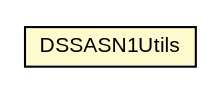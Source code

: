 #!/usr/local/bin/dot
#
# Class diagram 
# Generated by UMLGraph version R5_6-24-gf6e263 (http://www.umlgraph.org/)
#

digraph G {
	edge [fontname="arial",fontsize=10,labelfontname="arial",labelfontsize=10];
	node [fontname="arial",fontsize=10,shape=plaintext];
	nodesep=0.25;
	ranksep=0.5;
	// eu.europa.esig.dss.DSSASN1Utils
	c293795 [label=<<table title="eu.europa.esig.dss.DSSASN1Utils" border="0" cellborder="1" cellspacing="0" cellpadding="2" port="p" bgcolor="lemonChiffon" href="./DSSASN1Utils.html">
		<tr><td><table border="0" cellspacing="0" cellpadding="1">
<tr><td align="center" balign="center"> DSSASN1Utils </td></tr>
		</table></td></tr>
		</table>>, URL="./DSSASN1Utils.html", fontname="arial", fontcolor="black", fontsize=10.0];
}

